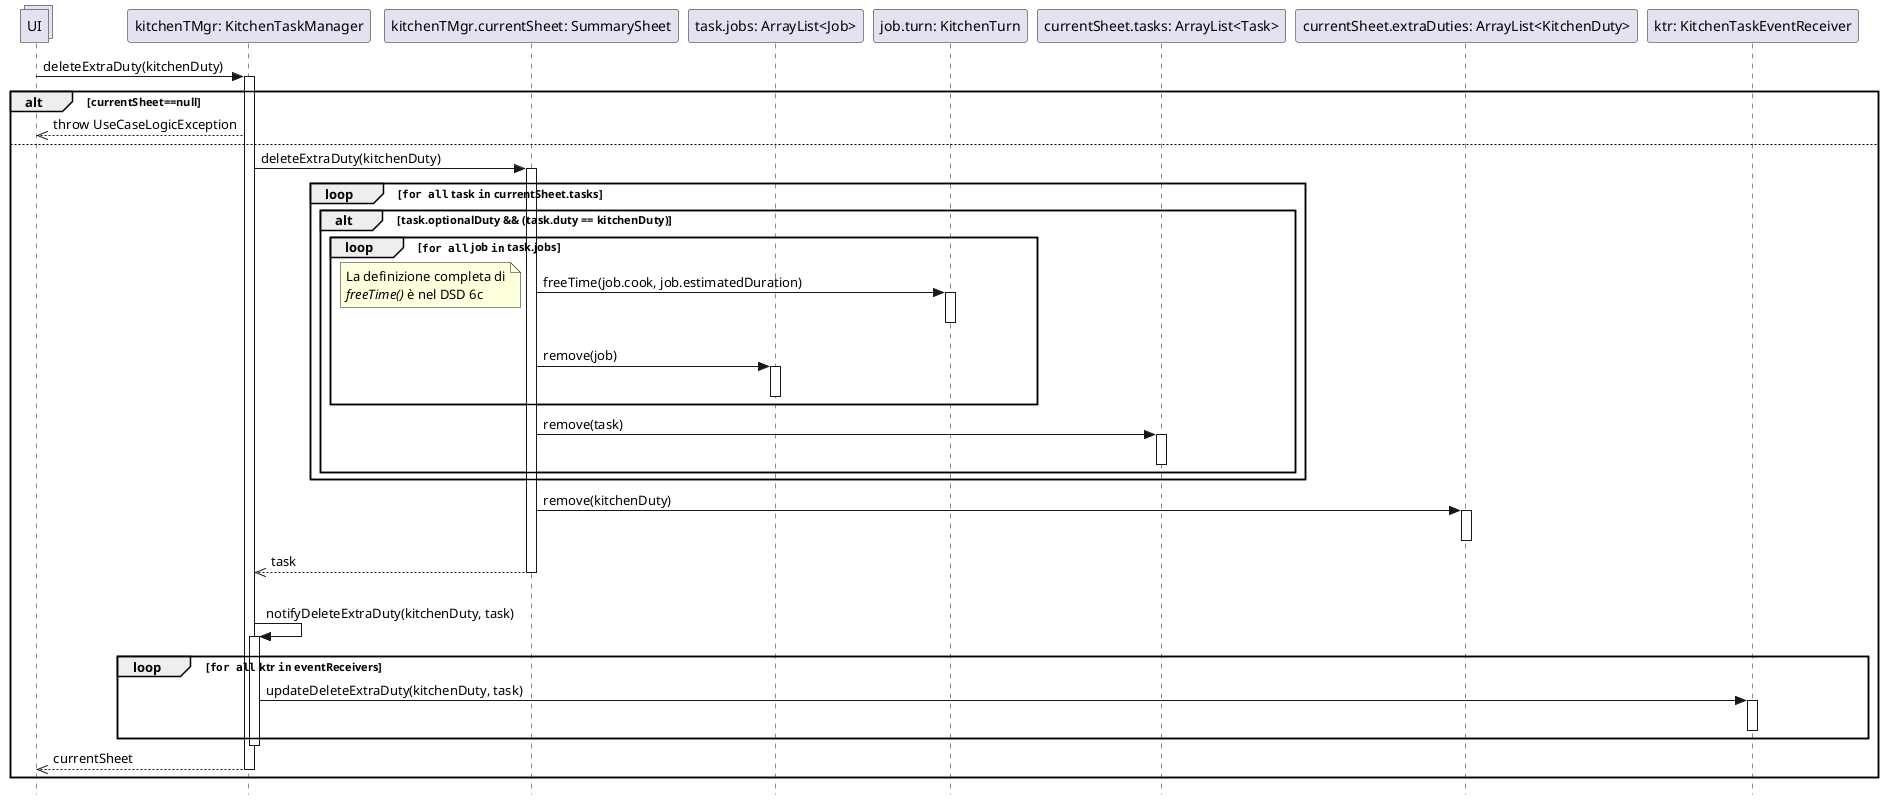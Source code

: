@startuml Operazione 2a.1
skinparam Style strictuml

collections UI

participant "kitchenTMgr: KitchenTaskManager" as ktm
UI -> ktm: deleteExtraDuty(kitchenDuty)
activate ktm

alt currentSheet==null
    UI <<-- ktm: throw UseCaseLogicException
else
    participant "kitchenTMgr.currentSheet: SummarySheet" as ss
    ktm -> ss: deleteExtraDuty(kitchenDuty)
    activate ss

    loop ""for all"" task ""in"" currentSheet.tasks
        alt task.optionalDuty && (task.duty == kitchenDuty)
            loop ""for all"" job ""in"" task.jobs
                participant "task.jobs: ArrayList<Job>" as j
                participant "job.turn: KitchenTurn" as jobKitchenTurn

                ss -> jobKitchenTurn: freeTime(job.cook, job.estimatedDuration)
                note left: La definizione completa di\n//freeTime()// è nel DSD 6c
                activate jobKitchenTurn
                deactivate jobKitchenTurn

                ss -> j: remove(job)
                activate j
                deactivate j
            end

            participant "currentSheet.tasks: ArrayList<Task>" as tasks
            ss -> tasks: remove(task)
            activate tasks
            deactivate tasks
        end
    end
    
    participant "currentSheet.extraDuties: ArrayList<KitchenDuty>" as kdList
    ss -> kdList: remove(kitchenDuty)
    activate kdList
    deactivate kdList
    
    ktm <<-- ss: task
    deactivate ss

    participant "ktr: KitchenTaskEventReceiver" as ktr
    |||
    ktm -> ktm: notifyDeleteExtraDuty(kitchenDuty, task)
        activate ktm
    loop ""for all"" ktr ""in"" eventReceivers
        ktm -> ktr : updateDeleteExtraDuty(kitchenDuty, task)
        activate ktr
        deactivate ktr
    end
    deactivate ktm

    UI <<-- ktm : currentSheet
    deactivate ktm

    
end

@enduml